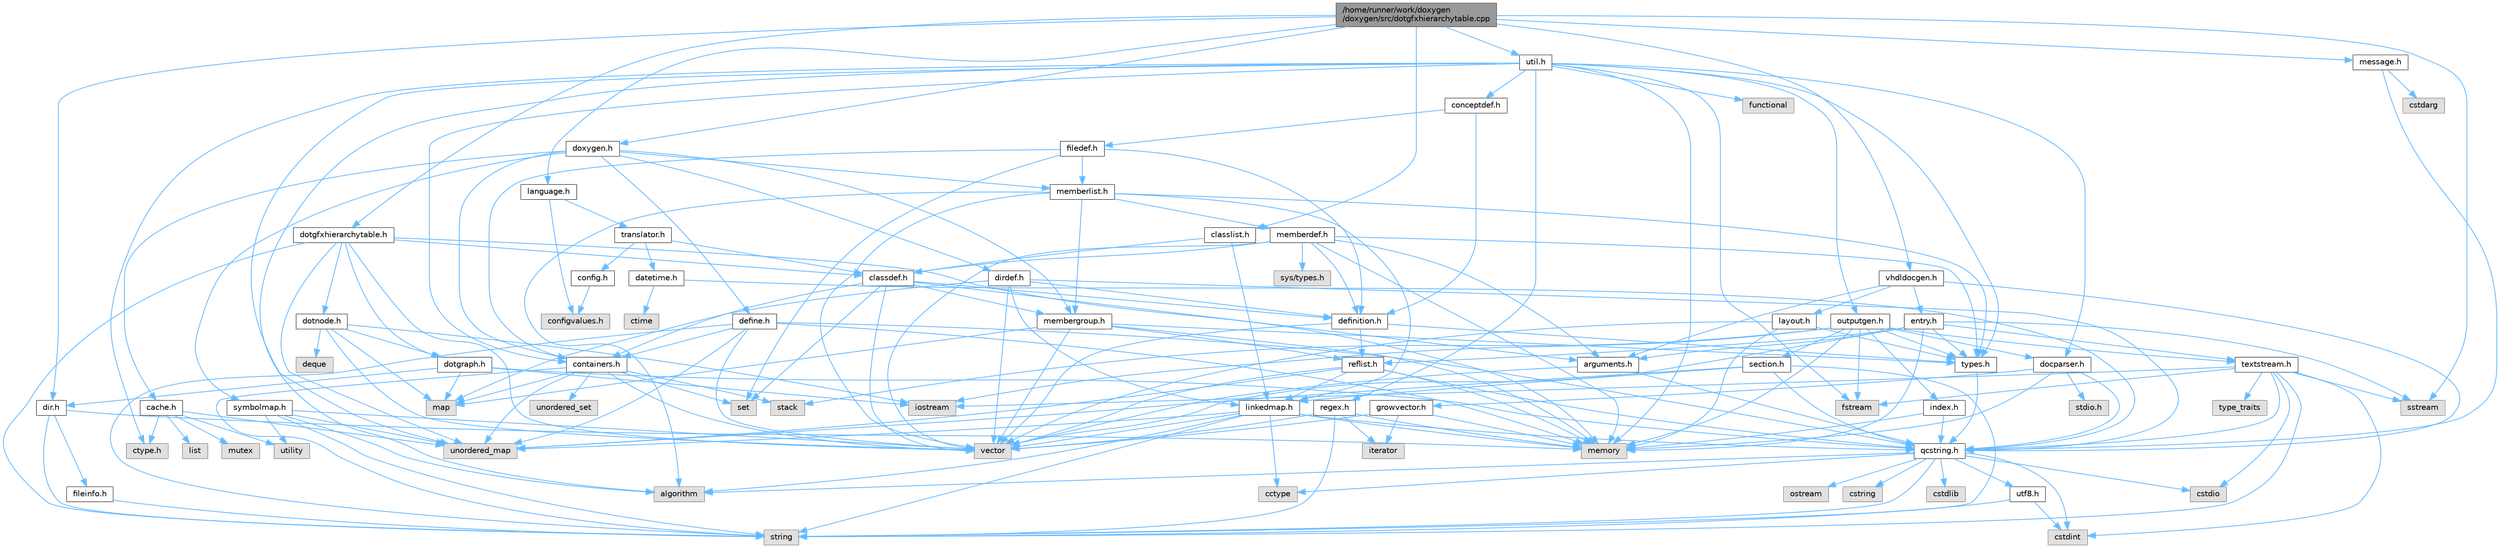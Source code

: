 digraph "/home/runner/work/doxygen/doxygen/src/dotgfxhierarchytable.cpp"
{
 // INTERACTIVE_SVG=YES
 // LATEX_PDF_SIZE
  bgcolor="transparent";
  edge [fontname=Helvetica,fontsize=10,labelfontname=Helvetica,labelfontsize=10];
  node [fontname=Helvetica,fontsize=10,shape=box,height=0.2,width=0.4];
  Node1 [label="/home/runner/work/doxygen\l/doxygen/src/dotgfxhierarchytable.cpp",height=0.2,width=0.4,color="gray40", fillcolor="grey60", style="filled", fontcolor="black",tooltip=" "];
  Node1 -> Node2 [color="steelblue1",style="solid"];
  Node2 [label="sstream",height=0.2,width=0.4,color="grey60", fillcolor="#E0E0E0", style="filled",tooltip=" "];
  Node1 -> Node3 [color="steelblue1",style="solid"];
  Node3 [label="dotgfxhierarchytable.h",height=0.2,width=0.4,color="grey40", fillcolor="white", style="filled",URL="$d2/de7/dotgfxhierarchytable_8h.html",tooltip=" "];
  Node3 -> Node4 [color="steelblue1",style="solid"];
  Node4 [label="memory",height=0.2,width=0.4,color="grey60", fillcolor="#E0E0E0", style="filled",tooltip=" "];
  Node3 -> Node5 [color="steelblue1",style="solid"];
  Node5 [label="string",height=0.2,width=0.4,color="grey60", fillcolor="#E0E0E0", style="filled",tooltip=" "];
  Node3 -> Node6 [color="steelblue1",style="solid"];
  Node6 [label="unordered_map",height=0.2,width=0.4,color="grey60", fillcolor="#E0E0E0", style="filled",tooltip=" "];
  Node3 -> Node7 [color="steelblue1",style="solid"];
  Node7 [label="vector",height=0.2,width=0.4,color="grey60", fillcolor="#E0E0E0", style="filled",tooltip=" "];
  Node3 -> Node8 [color="steelblue1",style="solid"];
  Node8 [label="classdef.h",height=0.2,width=0.4,color="grey40", fillcolor="white", style="filled",URL="$d1/da6/classdef_8h.html",tooltip=" "];
  Node8 -> Node7 [color="steelblue1",style="solid"];
  Node8 -> Node9 [color="steelblue1",style="solid"];
  Node9 [label="set",height=0.2,width=0.4,color="grey60", fillcolor="#E0E0E0", style="filled",tooltip=" "];
  Node8 -> Node10 [color="steelblue1",style="solid"];
  Node10 [label="containers.h",height=0.2,width=0.4,color="grey40", fillcolor="white", style="filled",URL="$d5/d75/containers_8h.html",tooltip=" "];
  Node10 -> Node7 [color="steelblue1",style="solid"];
  Node10 -> Node5 [color="steelblue1",style="solid"];
  Node10 -> Node9 [color="steelblue1",style="solid"];
  Node10 -> Node11 [color="steelblue1",style="solid"];
  Node11 [label="map",height=0.2,width=0.4,color="grey60", fillcolor="#E0E0E0", style="filled",tooltip=" "];
  Node10 -> Node12 [color="steelblue1",style="solid"];
  Node12 [label="unordered_set",height=0.2,width=0.4,color="grey60", fillcolor="#E0E0E0", style="filled",tooltip=" "];
  Node10 -> Node6 [color="steelblue1",style="solid"];
  Node10 -> Node13 [color="steelblue1",style="solid"];
  Node13 [label="stack",height=0.2,width=0.4,color="grey60", fillcolor="#E0E0E0", style="filled",tooltip=" "];
  Node8 -> Node14 [color="steelblue1",style="solid"];
  Node14 [label="definition.h",height=0.2,width=0.4,color="grey40", fillcolor="white", style="filled",URL="$df/da1/definition_8h.html",tooltip=" "];
  Node14 -> Node7 [color="steelblue1",style="solid"];
  Node14 -> Node15 [color="steelblue1",style="solid"];
  Node15 [label="types.h",height=0.2,width=0.4,color="grey40", fillcolor="white", style="filled",URL="$d9/d49/types_8h.html",tooltip="This file contains a number of basic enums and types."];
  Node15 -> Node16 [color="steelblue1",style="solid"];
  Node16 [label="qcstring.h",height=0.2,width=0.4,color="grey40", fillcolor="white", style="filled",URL="$d7/d5c/qcstring_8h.html",tooltip=" "];
  Node16 -> Node5 [color="steelblue1",style="solid"];
  Node16 -> Node17 [color="steelblue1",style="solid"];
  Node17 [label="algorithm",height=0.2,width=0.4,color="grey60", fillcolor="#E0E0E0", style="filled",tooltip=" "];
  Node16 -> Node18 [color="steelblue1",style="solid"];
  Node18 [label="cctype",height=0.2,width=0.4,color="grey60", fillcolor="#E0E0E0", style="filled",tooltip=" "];
  Node16 -> Node19 [color="steelblue1",style="solid"];
  Node19 [label="cstring",height=0.2,width=0.4,color="grey60", fillcolor="#E0E0E0", style="filled",tooltip=" "];
  Node16 -> Node20 [color="steelblue1",style="solid"];
  Node20 [label="cstdio",height=0.2,width=0.4,color="grey60", fillcolor="#E0E0E0", style="filled",tooltip=" "];
  Node16 -> Node21 [color="steelblue1",style="solid"];
  Node21 [label="cstdlib",height=0.2,width=0.4,color="grey60", fillcolor="#E0E0E0", style="filled",tooltip=" "];
  Node16 -> Node22 [color="steelblue1",style="solid"];
  Node22 [label="cstdint",height=0.2,width=0.4,color="grey60", fillcolor="#E0E0E0", style="filled",tooltip=" "];
  Node16 -> Node23 [color="steelblue1",style="solid"];
  Node23 [label="ostream",height=0.2,width=0.4,color="grey60", fillcolor="#E0E0E0", style="filled",tooltip=" "];
  Node16 -> Node24 [color="steelblue1",style="solid"];
  Node24 [label="utf8.h",height=0.2,width=0.4,color="grey40", fillcolor="white", style="filled",URL="$db/d7c/utf8_8h.html",tooltip="Various UTF8 related helper functions."];
  Node24 -> Node22 [color="steelblue1",style="solid"];
  Node24 -> Node5 [color="steelblue1",style="solid"];
  Node14 -> Node25 [color="steelblue1",style="solid"];
  Node25 [label="reflist.h",height=0.2,width=0.4,color="grey40", fillcolor="white", style="filled",URL="$d1/d02/reflist_8h.html",tooltip=" "];
  Node25 -> Node7 [color="steelblue1",style="solid"];
  Node25 -> Node6 [color="steelblue1",style="solid"];
  Node25 -> Node4 [color="steelblue1",style="solid"];
  Node25 -> Node16 [color="steelblue1",style="solid"];
  Node25 -> Node26 [color="steelblue1",style="solid"];
  Node26 [label="linkedmap.h",height=0.2,width=0.4,color="grey40", fillcolor="white", style="filled",URL="$da/de1/linkedmap_8h.html",tooltip=" "];
  Node26 -> Node6 [color="steelblue1",style="solid"];
  Node26 -> Node7 [color="steelblue1",style="solid"];
  Node26 -> Node4 [color="steelblue1",style="solid"];
  Node26 -> Node5 [color="steelblue1",style="solid"];
  Node26 -> Node17 [color="steelblue1",style="solid"];
  Node26 -> Node18 [color="steelblue1",style="solid"];
  Node26 -> Node16 [color="steelblue1",style="solid"];
  Node8 -> Node27 [color="steelblue1",style="solid"];
  Node27 [label="arguments.h",height=0.2,width=0.4,color="grey40", fillcolor="white", style="filled",URL="$df/d9b/arguments_8h.html",tooltip=" "];
  Node27 -> Node7 [color="steelblue1",style="solid"];
  Node27 -> Node16 [color="steelblue1",style="solid"];
  Node8 -> Node28 [color="steelblue1",style="solid"];
  Node28 [label="membergroup.h",height=0.2,width=0.4,color="grey40", fillcolor="white", style="filled",URL="$d9/d11/membergroup_8h.html",tooltip=" "];
  Node28 -> Node7 [color="steelblue1",style="solid"];
  Node28 -> Node11 [color="steelblue1",style="solid"];
  Node28 -> Node4 [color="steelblue1",style="solid"];
  Node28 -> Node15 [color="steelblue1",style="solid"];
  Node28 -> Node25 [color="steelblue1",style="solid"];
  Node3 -> Node29 [color="steelblue1",style="solid"];
  Node29 [label="dotgraph.h",height=0.2,width=0.4,color="grey40", fillcolor="white", style="filled",URL="$d0/daa/dotgraph_8h.html",tooltip=" "];
  Node29 -> Node30 [color="steelblue1",style="solid"];
  Node30 [label="iostream",height=0.2,width=0.4,color="grey60", fillcolor="#E0E0E0", style="filled",tooltip=" "];
  Node29 -> Node11 [color="steelblue1",style="solid"];
  Node29 -> Node16 [color="steelblue1",style="solid"];
  Node29 -> Node31 [color="steelblue1",style="solid"];
  Node31 [label="dir.h",height=0.2,width=0.4,color="grey40", fillcolor="white", style="filled",URL="$df/d9c/dir_8h.html",tooltip=" "];
  Node31 -> Node5 [color="steelblue1",style="solid"];
  Node31 -> Node4 [color="steelblue1",style="solid"];
  Node31 -> Node32 [color="steelblue1",style="solid"];
  Node32 [label="fileinfo.h",height=0.2,width=0.4,color="grey40", fillcolor="white", style="filled",URL="$df/d45/fileinfo_8h.html",tooltip=" "];
  Node32 -> Node5 [color="steelblue1",style="solid"];
  Node3 -> Node33 [color="steelblue1",style="solid"];
  Node33 [label="dotnode.h",height=0.2,width=0.4,color="grey40", fillcolor="white", style="filled",URL="$d8/d3b/dotnode_8h.html",tooltip=" "];
  Node33 -> Node7 [color="steelblue1",style="solid"];
  Node33 -> Node11 [color="steelblue1",style="solid"];
  Node33 -> Node34 [color="steelblue1",style="solid"];
  Node34 [label="deque",height=0.2,width=0.4,color="grey60", fillcolor="#E0E0E0", style="filled",tooltip=" "];
  Node33 -> Node30 [color="steelblue1",style="solid"];
  Node33 -> Node29 [color="steelblue1",style="solid"];
  Node1 -> Node35 [color="steelblue1",style="solid"];
  Node35 [label="language.h",height=0.2,width=0.4,color="grey40", fillcolor="white", style="filled",URL="$d8/dce/language_8h.html",tooltip=" "];
  Node35 -> Node36 [color="steelblue1",style="solid"];
  Node36 [label="translator.h",height=0.2,width=0.4,color="grey40", fillcolor="white", style="filled",URL="$d9/df1/translator_8h.html",tooltip=" "];
  Node36 -> Node8 [color="steelblue1",style="solid"];
  Node36 -> Node37 [color="steelblue1",style="solid"];
  Node37 [label="config.h",height=0.2,width=0.4,color="grey40", fillcolor="white", style="filled",URL="$db/d16/config_8h.html",tooltip=" "];
  Node37 -> Node38 [color="steelblue1",style="solid"];
  Node38 [label="configvalues.h",height=0.2,width=0.4,color="grey60", fillcolor="#E0E0E0", style="filled",tooltip=" "];
  Node36 -> Node39 [color="steelblue1",style="solid"];
  Node39 [label="datetime.h",height=0.2,width=0.4,color="grey40", fillcolor="white", style="filled",URL="$de/d1b/datetime_8h.html",tooltip=" "];
  Node39 -> Node40 [color="steelblue1",style="solid"];
  Node40 [label="ctime",height=0.2,width=0.4,color="grey60", fillcolor="#E0E0E0", style="filled",tooltip=" "];
  Node39 -> Node16 [color="steelblue1",style="solid"];
  Node35 -> Node38 [color="steelblue1",style="solid"];
  Node1 -> Node41 [color="steelblue1",style="solid"];
  Node41 [label="util.h",height=0.2,width=0.4,color="grey40", fillcolor="white", style="filled",URL="$d8/d3c/util_8h.html",tooltip="A bunch of utility functions."];
  Node41 -> Node4 [color="steelblue1",style="solid"];
  Node41 -> Node6 [color="steelblue1",style="solid"];
  Node41 -> Node17 [color="steelblue1",style="solid"];
  Node41 -> Node42 [color="steelblue1",style="solid"];
  Node42 [label="functional",height=0.2,width=0.4,color="grey60", fillcolor="#E0E0E0", style="filled",tooltip=" "];
  Node41 -> Node43 [color="steelblue1",style="solid"];
  Node43 [label="fstream",height=0.2,width=0.4,color="grey60", fillcolor="#E0E0E0", style="filled",tooltip=" "];
  Node41 -> Node44 [color="steelblue1",style="solid"];
  Node44 [label="ctype.h",height=0.2,width=0.4,color="grey60", fillcolor="#E0E0E0", style="filled",tooltip=" "];
  Node41 -> Node15 [color="steelblue1",style="solid"];
  Node41 -> Node45 [color="steelblue1",style="solid"];
  Node45 [label="docparser.h",height=0.2,width=0.4,color="grey40", fillcolor="white", style="filled",URL="$de/d9c/docparser_8h.html",tooltip=" "];
  Node45 -> Node46 [color="steelblue1",style="solid"];
  Node46 [label="stdio.h",height=0.2,width=0.4,color="grey60", fillcolor="#E0E0E0", style="filled",tooltip=" "];
  Node45 -> Node4 [color="steelblue1",style="solid"];
  Node45 -> Node16 [color="steelblue1",style="solid"];
  Node45 -> Node47 [color="steelblue1",style="solid"];
  Node47 [label="growvector.h",height=0.2,width=0.4,color="grey40", fillcolor="white", style="filled",URL="$d7/d50/growvector_8h.html",tooltip=" "];
  Node47 -> Node7 [color="steelblue1",style="solid"];
  Node47 -> Node4 [color="steelblue1",style="solid"];
  Node47 -> Node48 [color="steelblue1",style="solid"];
  Node48 [label="iterator",height=0.2,width=0.4,color="grey60", fillcolor="#E0E0E0", style="filled",tooltip=" "];
  Node41 -> Node10 [color="steelblue1",style="solid"];
  Node41 -> Node49 [color="steelblue1",style="solid"];
  Node49 [label="outputgen.h",height=0.2,width=0.4,color="grey40", fillcolor="white", style="filled",URL="$df/d06/outputgen_8h.html",tooltip=" "];
  Node49 -> Node4 [color="steelblue1",style="solid"];
  Node49 -> Node13 [color="steelblue1",style="solid"];
  Node49 -> Node30 [color="steelblue1",style="solid"];
  Node49 -> Node43 [color="steelblue1",style="solid"];
  Node49 -> Node15 [color="steelblue1",style="solid"];
  Node49 -> Node50 [color="steelblue1",style="solid"];
  Node50 [label="index.h",height=0.2,width=0.4,color="grey40", fillcolor="white", style="filled",URL="$d1/db5/index_8h.html",tooltip=" "];
  Node50 -> Node4 [color="steelblue1",style="solid"];
  Node50 -> Node16 [color="steelblue1",style="solid"];
  Node49 -> Node51 [color="steelblue1",style="solid"];
  Node51 [label="section.h",height=0.2,width=0.4,color="grey40", fillcolor="white", style="filled",URL="$d1/d2a/section_8h.html",tooltip=" "];
  Node51 -> Node5 [color="steelblue1",style="solid"];
  Node51 -> Node6 [color="steelblue1",style="solid"];
  Node51 -> Node16 [color="steelblue1",style="solid"];
  Node51 -> Node26 [color="steelblue1",style="solid"];
  Node49 -> Node52 [color="steelblue1",style="solid"];
  Node52 [label="textstream.h",height=0.2,width=0.4,color="grey40", fillcolor="white", style="filled",URL="$d4/d7d/textstream_8h.html",tooltip=" "];
  Node52 -> Node5 [color="steelblue1",style="solid"];
  Node52 -> Node30 [color="steelblue1",style="solid"];
  Node52 -> Node2 [color="steelblue1",style="solid"];
  Node52 -> Node22 [color="steelblue1",style="solid"];
  Node52 -> Node20 [color="steelblue1",style="solid"];
  Node52 -> Node43 [color="steelblue1",style="solid"];
  Node52 -> Node53 [color="steelblue1",style="solid"];
  Node53 [label="type_traits",height=0.2,width=0.4,color="grey60", fillcolor="#E0E0E0", style="filled",tooltip=" "];
  Node52 -> Node16 [color="steelblue1",style="solid"];
  Node49 -> Node45 [color="steelblue1",style="solid"];
  Node41 -> Node54 [color="steelblue1",style="solid"];
  Node54 [label="regex.h",height=0.2,width=0.4,color="grey40", fillcolor="white", style="filled",URL="$d1/d21/regex_8h.html",tooltip=" "];
  Node54 -> Node4 [color="steelblue1",style="solid"];
  Node54 -> Node5 [color="steelblue1",style="solid"];
  Node54 -> Node7 [color="steelblue1",style="solid"];
  Node54 -> Node48 [color="steelblue1",style="solid"];
  Node41 -> Node55 [color="steelblue1",style="solid"];
  Node55 [label="conceptdef.h",height=0.2,width=0.4,color="grey40", fillcolor="white", style="filled",URL="$da/df1/conceptdef_8h.html",tooltip=" "];
  Node55 -> Node14 [color="steelblue1",style="solid"];
  Node55 -> Node56 [color="steelblue1",style="solid"];
  Node56 [label="filedef.h",height=0.2,width=0.4,color="grey40", fillcolor="white", style="filled",URL="$d4/d3a/filedef_8h.html",tooltip=" "];
  Node56 -> Node9 [color="steelblue1",style="solid"];
  Node56 -> Node14 [color="steelblue1",style="solid"];
  Node56 -> Node57 [color="steelblue1",style="solid"];
  Node57 [label="memberlist.h",height=0.2,width=0.4,color="grey40", fillcolor="white", style="filled",URL="$dd/d78/memberlist_8h.html",tooltip=" "];
  Node57 -> Node7 [color="steelblue1",style="solid"];
  Node57 -> Node17 [color="steelblue1",style="solid"];
  Node57 -> Node58 [color="steelblue1",style="solid"];
  Node58 [label="memberdef.h",height=0.2,width=0.4,color="grey40", fillcolor="white", style="filled",URL="$d4/d46/memberdef_8h.html",tooltip=" "];
  Node58 -> Node7 [color="steelblue1",style="solid"];
  Node58 -> Node4 [color="steelblue1",style="solid"];
  Node58 -> Node59 [color="steelblue1",style="solid"];
  Node59 [label="sys/types.h",height=0.2,width=0.4,color="grey60", fillcolor="#E0E0E0", style="filled",tooltip=" "];
  Node58 -> Node15 [color="steelblue1",style="solid"];
  Node58 -> Node14 [color="steelblue1",style="solid"];
  Node58 -> Node27 [color="steelblue1",style="solid"];
  Node58 -> Node8 [color="steelblue1",style="solid"];
  Node57 -> Node26 [color="steelblue1",style="solid"];
  Node57 -> Node15 [color="steelblue1",style="solid"];
  Node57 -> Node28 [color="steelblue1",style="solid"];
  Node56 -> Node10 [color="steelblue1",style="solid"];
  Node1 -> Node60 [color="steelblue1",style="solid"];
  Node60 [label="message.h",height=0.2,width=0.4,color="grey40", fillcolor="white", style="filled",URL="$d2/d0d/message_8h.html",tooltip=" "];
  Node60 -> Node61 [color="steelblue1",style="solid"];
  Node61 [label="cstdarg",height=0.2,width=0.4,color="grey60", fillcolor="#E0E0E0", style="filled",tooltip=" "];
  Node60 -> Node16 [color="steelblue1",style="solid"];
  Node1 -> Node62 [color="steelblue1",style="solid"];
  Node62 [label="doxygen.h",height=0.2,width=0.4,color="grey40", fillcolor="white", style="filled",URL="$d1/da1/doxygen_8h.html",tooltip=" "];
  Node62 -> Node10 [color="steelblue1",style="solid"];
  Node62 -> Node28 [color="steelblue1",style="solid"];
  Node62 -> Node63 [color="steelblue1",style="solid"];
  Node63 [label="dirdef.h",height=0.2,width=0.4,color="grey40", fillcolor="white", style="filled",URL="$d6/d15/dirdef_8h.html",tooltip=" "];
  Node63 -> Node7 [color="steelblue1",style="solid"];
  Node63 -> Node11 [color="steelblue1",style="solid"];
  Node63 -> Node16 [color="steelblue1",style="solid"];
  Node63 -> Node26 [color="steelblue1",style="solid"];
  Node63 -> Node14 [color="steelblue1",style="solid"];
  Node62 -> Node57 [color="steelblue1",style="solid"];
  Node62 -> Node64 [color="steelblue1",style="solid"];
  Node64 [label="define.h",height=0.2,width=0.4,color="grey40", fillcolor="white", style="filled",URL="$df/d67/define_8h.html",tooltip=" "];
  Node64 -> Node7 [color="steelblue1",style="solid"];
  Node64 -> Node4 [color="steelblue1",style="solid"];
  Node64 -> Node5 [color="steelblue1",style="solid"];
  Node64 -> Node6 [color="steelblue1",style="solid"];
  Node64 -> Node16 [color="steelblue1",style="solid"];
  Node64 -> Node10 [color="steelblue1",style="solid"];
  Node62 -> Node65 [color="steelblue1",style="solid"];
  Node65 [label="cache.h",height=0.2,width=0.4,color="grey40", fillcolor="white", style="filled",URL="$d3/d26/cache_8h.html",tooltip=" "];
  Node65 -> Node66 [color="steelblue1",style="solid"];
  Node66 [label="list",height=0.2,width=0.4,color="grey60", fillcolor="#E0E0E0", style="filled",tooltip=" "];
  Node65 -> Node6 [color="steelblue1",style="solid"];
  Node65 -> Node67 [color="steelblue1",style="solid"];
  Node67 [label="mutex",height=0.2,width=0.4,color="grey60", fillcolor="#E0E0E0", style="filled",tooltip=" "];
  Node65 -> Node68 [color="steelblue1",style="solid"];
  Node68 [label="utility",height=0.2,width=0.4,color="grey60", fillcolor="#E0E0E0", style="filled",tooltip=" "];
  Node65 -> Node44 [color="steelblue1",style="solid"];
  Node62 -> Node69 [color="steelblue1",style="solid"];
  Node69 [label="symbolmap.h",height=0.2,width=0.4,color="grey40", fillcolor="white", style="filled",URL="$d7/ddd/symbolmap_8h.html",tooltip=" "];
  Node69 -> Node17 [color="steelblue1",style="solid"];
  Node69 -> Node6 [color="steelblue1",style="solid"];
  Node69 -> Node7 [color="steelblue1",style="solid"];
  Node69 -> Node5 [color="steelblue1",style="solid"];
  Node69 -> Node68 [color="steelblue1",style="solid"];
  Node1 -> Node70 [color="steelblue1",style="solid"];
  Node70 [label="classlist.h",height=0.2,width=0.4,color="grey40", fillcolor="white", style="filled",URL="$d2/df8/classlist_8h.html",tooltip=" "];
  Node70 -> Node26 [color="steelblue1",style="solid"];
  Node70 -> Node8 [color="steelblue1",style="solid"];
  Node1 -> Node31 [color="steelblue1",style="solid"];
  Node1 -> Node71 [color="steelblue1",style="solid"];
  Node71 [label="vhdldocgen.h",height=0.2,width=0.4,color="grey40", fillcolor="white", style="filled",URL="$dd/dec/vhdldocgen_8h.html",tooltip=" "];
  Node71 -> Node16 [color="steelblue1",style="solid"];
  Node71 -> Node72 [color="steelblue1",style="solid"];
  Node72 [label="layout.h",height=0.2,width=0.4,color="grey40", fillcolor="white", style="filled",URL="$db/d51/layout_8h.html",tooltip=" "];
  Node72 -> Node4 [color="steelblue1",style="solid"];
  Node72 -> Node7 [color="steelblue1",style="solid"];
  Node72 -> Node15 [color="steelblue1",style="solid"];
  Node71 -> Node27 [color="steelblue1",style="solid"];
  Node71 -> Node73 [color="steelblue1",style="solid"];
  Node73 [label="entry.h",height=0.2,width=0.4,color="grey40", fillcolor="white", style="filled",URL="$d1/dc6/entry_8h.html",tooltip=" "];
  Node73 -> Node7 [color="steelblue1",style="solid"];
  Node73 -> Node4 [color="steelblue1",style="solid"];
  Node73 -> Node2 [color="steelblue1",style="solid"];
  Node73 -> Node15 [color="steelblue1",style="solid"];
  Node73 -> Node27 [color="steelblue1",style="solid"];
  Node73 -> Node25 [color="steelblue1",style="solid"];
  Node73 -> Node52 [color="steelblue1",style="solid"];
}

